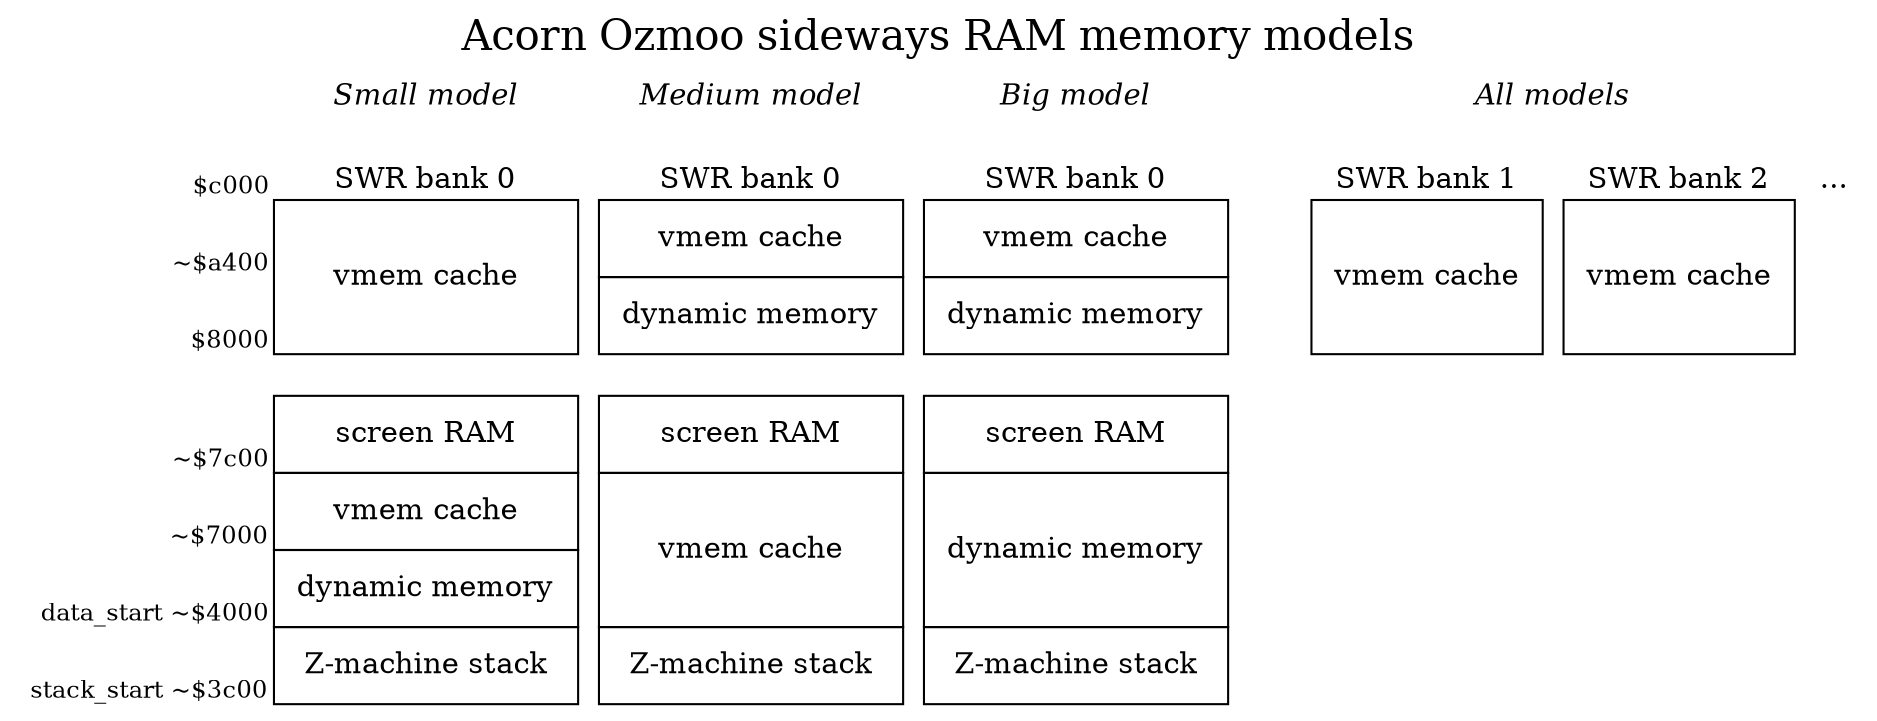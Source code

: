 digraph memory {
    graph [nodesep=1, label="Acorn Ozmoo sideways RAM memory models", fontsize=20, labelloc=t];
    forcelabels=true;
    node [shape=plaintext];

    small [label=<
    <table border="0" cellspacing="0">
        <tr>
	    <td></td>
            <td colspan="1" border="0"><i>Small model</i></td>
	    <td width="10"></td>
            <td colspan="1" border="0"><i>Medium model</i></td>
	    <td width="10"></td>
	    <td colspan="1" border="0"><i>Big model</i></td>
	    <td width="40"></td>
	    <td colspan="3" border="0"><i>All models</i></td>
        </tr>
	<tr>
	    <td border="0" cellpadding="10"></td>
	</tr>
	<tr>
	    <td align="text" valign="bottom"><sub>$c000</sub><br align="right" /></td>
	    <td border="0">SWR bank 0</td>
	    <td></td>
	    <td border="0">SWR bank 0</td>
	    <td></td>
	    <td border="0">SWR bank 0</td>
	    <td></td>
	    <td border="0">SWR bank 1</td>
	    <td width="10"></td>
	    <td border="0">SWR bank 2</td>
	    <td width="10"></td>
	    <td border="0">...</td>
	</tr>
	<tr>
	    <td align="text" valign="bottom"><sub>~$a400</sub><br align="right" /></td>
	    <td border="1" rowspan="2" cellpadding="10">vmem cache</td>
	    <td></td>
	    <td border="1" cellpadding="10">vmem cache</td>
	    <td></td>
	    <td border="1" cellpadding="10">vmem cache</td>
	    <td></td>
	    <td border="1" rowspan="2" cellpadding="10">vmem cache</td>
	    <td></td>
	    <td border="1" rowspan="2" cellpadding="10">vmem cache</td>
	</tr>
        <tr>
            <td align="text" valign="bottom"><sub>$8000</sub><br align="right" /></td>
	    <td></td>
	    <td border="1" cellpadding="10">dynamic memory</td>
	    <td></td>
	    <td border="1" cellpadding="10">dynamic memory</td>
        </tr>
	<tr>
	    <td border="0" cellpadding="10"></td>
	</tr>
        <tr>
            <td align="text" valign="bottom"><sub>~$7c00</sub><br align="right" /></td>
            <td border="1" cellpadding="10">screen RAM</td>
	    <td></td>
            <td border="1" cellpadding="10">screen RAM</td>
	    <td></td>
            <td border="1" cellpadding="10">screen RAM</td>
        </tr>
        <tr>
            <td align="text" valign="bottom"><sub>~$7000</sub><br align="right" /></td>
            <td border="1" cellpadding="10">vmem cache</td>
	    <td></td>
            <td border="1" rowspan="2" cellpadding="10">vmem cache</td>
	    <td></td>
            <td border="1" rowspan="2" cellpadding="10">dynamic memory</td>
        </tr>
        <tr>
            <td align="text" valign="bottom"><sub>data_start ~$4000</sub><br align="right" /></td>
            <td border="1" cellpadding="10">dynamic memory</td>
        </tr>
        <tr>
            <td align="text" valign="bottom"><sub>stack_start ~$3c00</sub><br align="right" /></td>
            <td border="1" cellpadding="10">Z-machine stack</td>
	    <td></td>
            <td border="1" cellpadding="10">Z-machine stack</td>
	    <td></td>
            <td border="1" cellpadding="10">Z-machine stack</td>
        </tr>
    </table>>];

}

# vi: sw=4 sts=4
